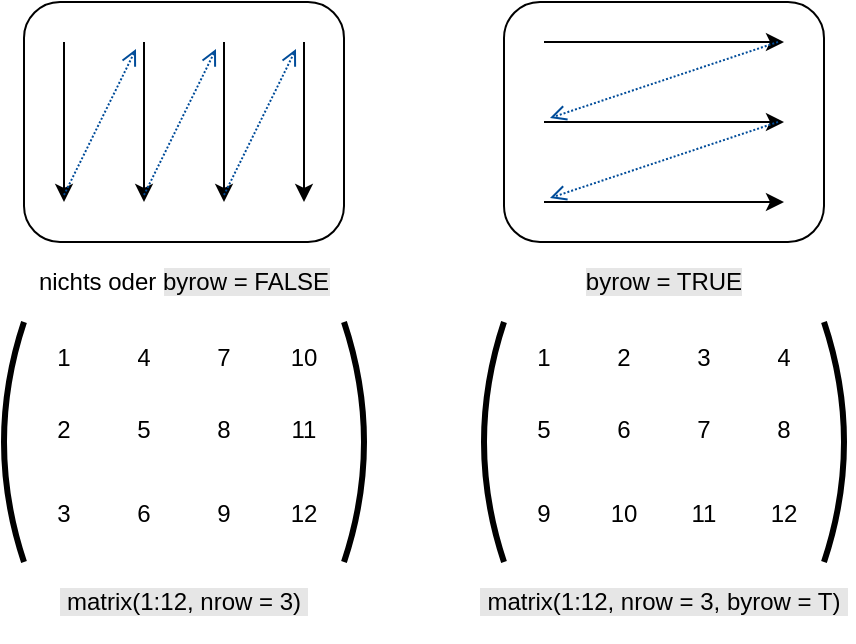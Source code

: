 <mxfile version="20.6.2" type="device"><diagram id="cylgalSGNqAXXmR79dvc" name="Seite-1"><mxGraphModel dx="600" dy="382" grid="1" gridSize="10" guides="1" tooltips="1" connect="1" arrows="1" fold="1" page="1" pageScale="1" pageWidth="1169" pageHeight="827" math="0" shadow="0"><root><mxCell id="0"/><mxCell id="1" parent="0"/><mxCell id="M8tTN_3WEADDqc7Yf80z-39" value="" style="shape=table;html=1;whiteSpace=wrap;startSize=0;container=1;collapsible=0;childLayout=tableLayout;columnLines=0;rowLines=0;dashed=1;dashPattern=1 1;rounded=0;arcSize=17;strokeColor=none;" parent="1" vertex="1"><mxGeometry x="400" y="320" width="160" height="120" as="geometry"/></mxCell><mxCell id="M8tTN_3WEADDqc7Yf80z-40" value="" style="shape=tableRow;horizontal=0;startSize=0;swimlaneHead=0;swimlaneBody=0;top=0;left=0;bottom=0;right=0;collapsible=0;dropTarget=0;fillColor=none;points=[[0,0.5],[1,0.5]];portConstraint=eastwest;" parent="M8tTN_3WEADDqc7Yf80z-39" vertex="1"><mxGeometry width="160" height="36" as="geometry"/></mxCell><mxCell id="M8tTN_3WEADDqc7Yf80z-41" value="1" style="shape=partialRectangle;html=1;whiteSpace=wrap;connectable=0;fillColor=none;top=0;left=0;bottom=0;right=0;overflow=hidden;fontSize=12;" parent="M8tTN_3WEADDqc7Yf80z-40" vertex="1"><mxGeometry width="40" height="36" as="geometry"><mxRectangle width="40" height="36" as="alternateBounds"/></mxGeometry></mxCell><mxCell id="M8tTN_3WEADDqc7Yf80z-42" value="2" style="shape=partialRectangle;html=1;whiteSpace=wrap;connectable=0;fillColor=none;top=0;left=0;bottom=0;right=0;overflow=hidden;fontSize=12;" parent="M8tTN_3WEADDqc7Yf80z-40" vertex="1"><mxGeometry x="40" width="40" height="36" as="geometry"><mxRectangle width="40" height="36" as="alternateBounds"/></mxGeometry></mxCell><mxCell id="M8tTN_3WEADDqc7Yf80z-43" value="3" style="shape=partialRectangle;html=1;whiteSpace=wrap;connectable=0;fillColor=none;top=0;left=0;bottom=0;right=0;overflow=hidden;fontSize=12;" parent="M8tTN_3WEADDqc7Yf80z-40" vertex="1"><mxGeometry x="80" width="40" height="36" as="geometry"><mxRectangle width="40" height="36" as="alternateBounds"/></mxGeometry></mxCell><mxCell id="M8tTN_3WEADDqc7Yf80z-44" value="4" style="shape=partialRectangle;html=1;whiteSpace=wrap;connectable=0;fillColor=none;top=0;left=0;bottom=0;right=0;overflow=hidden;fontSize=12;" parent="M8tTN_3WEADDqc7Yf80z-40" vertex="1"><mxGeometry x="120" width="40" height="36" as="geometry"><mxRectangle width="40" height="36" as="alternateBounds"/></mxGeometry></mxCell><mxCell id="M8tTN_3WEADDqc7Yf80z-45" value="" style="shape=tableRow;horizontal=0;startSize=0;swimlaneHead=0;swimlaneBody=0;top=0;left=0;bottom=0;right=0;collapsible=0;dropTarget=0;fillColor=none;points=[[0,0.5],[1,0.5]];portConstraint=eastwest;" parent="M8tTN_3WEADDqc7Yf80z-39" vertex="1"><mxGeometry y="36" width="160" height="36" as="geometry"/></mxCell><mxCell id="M8tTN_3WEADDqc7Yf80z-46" value="5" style="shape=partialRectangle;html=1;whiteSpace=wrap;connectable=0;fillColor=none;top=0;left=0;bottom=0;right=0;overflow=hidden;fontSize=12;" parent="M8tTN_3WEADDqc7Yf80z-45" vertex="1"><mxGeometry width="40" height="36" as="geometry"><mxRectangle width="40" height="36" as="alternateBounds"/></mxGeometry></mxCell><mxCell id="M8tTN_3WEADDqc7Yf80z-47" value="6" style="shape=partialRectangle;html=1;whiteSpace=wrap;connectable=0;fillColor=none;top=0;left=0;bottom=0;right=0;overflow=hidden;fontSize=12;" parent="M8tTN_3WEADDqc7Yf80z-45" vertex="1"><mxGeometry x="40" width="40" height="36" as="geometry"><mxRectangle width="40" height="36" as="alternateBounds"/></mxGeometry></mxCell><mxCell id="M8tTN_3WEADDqc7Yf80z-48" value="7" style="shape=partialRectangle;html=1;whiteSpace=wrap;connectable=0;fillColor=none;top=0;left=0;bottom=0;right=0;overflow=hidden;fontSize=12;" parent="M8tTN_3WEADDqc7Yf80z-45" vertex="1"><mxGeometry x="80" width="40" height="36" as="geometry"><mxRectangle width="40" height="36" as="alternateBounds"/></mxGeometry></mxCell><mxCell id="M8tTN_3WEADDqc7Yf80z-49" value="8" style="shape=partialRectangle;html=1;whiteSpace=wrap;connectable=0;fillColor=none;top=0;left=0;bottom=0;right=0;overflow=hidden;fontSize=12;" parent="M8tTN_3WEADDqc7Yf80z-45" vertex="1"><mxGeometry x="120" width="40" height="36" as="geometry"><mxRectangle width="40" height="36" as="alternateBounds"/></mxGeometry></mxCell><mxCell id="M8tTN_3WEADDqc7Yf80z-50" value="" style="shape=tableRow;horizontal=0;startSize=0;swimlaneHead=0;swimlaneBody=0;top=0;left=0;bottom=0;right=0;collapsible=0;dropTarget=0;fillColor=none;points=[[0,0.5],[1,0.5]];portConstraint=eastwest;" parent="M8tTN_3WEADDqc7Yf80z-39" vertex="1"><mxGeometry y="72" width="160" height="48" as="geometry"/></mxCell><mxCell id="M8tTN_3WEADDqc7Yf80z-51" value="9" style="shape=partialRectangle;html=1;whiteSpace=wrap;connectable=0;fillColor=none;top=0;left=0;bottom=0;right=0;overflow=hidden;fontSize=12;strokeColor=none;" parent="M8tTN_3WEADDqc7Yf80z-50" vertex="1"><mxGeometry width="40" height="48" as="geometry"><mxRectangle width="40" height="48" as="alternateBounds"/></mxGeometry></mxCell><mxCell id="M8tTN_3WEADDqc7Yf80z-52" value="10" style="shape=partialRectangle;html=1;whiteSpace=wrap;connectable=0;fillColor=none;top=0;left=0;bottom=0;right=0;overflow=hidden;fontSize=12;" parent="M8tTN_3WEADDqc7Yf80z-50" vertex="1"><mxGeometry x="40" width="40" height="48" as="geometry"><mxRectangle width="40" height="48" as="alternateBounds"/></mxGeometry></mxCell><mxCell id="M8tTN_3WEADDqc7Yf80z-53" value="11" style="shape=partialRectangle;html=1;whiteSpace=wrap;connectable=0;fillColor=none;top=0;left=0;bottom=0;right=0;overflow=hidden;fontSize=12;" parent="M8tTN_3WEADDqc7Yf80z-50" vertex="1"><mxGeometry x="80" width="40" height="48" as="geometry"><mxRectangle width="40" height="48" as="alternateBounds"/></mxGeometry></mxCell><mxCell id="M8tTN_3WEADDqc7Yf80z-54" value="12" style="shape=partialRectangle;html=1;whiteSpace=wrap;connectable=0;fillColor=none;top=0;left=0;bottom=0;right=0;overflow=hidden;fontSize=12;" parent="M8tTN_3WEADDqc7Yf80z-50" vertex="1"><mxGeometry x="120" width="40" height="48" as="geometry"><mxRectangle width="40" height="48" as="alternateBounds"/></mxGeometry></mxCell><mxCell id="M8tTN_3WEADDqc7Yf80z-20" value="" style="rounded=1;whiteSpace=wrap;html=1;fillColor=none;" parent="1" vertex="1"><mxGeometry x="400" y="160" width="160" height="120" as="geometry"/></mxCell><mxCell id="M8tTN_3WEADDqc7Yf80z-18" value="" style="rounded=1;whiteSpace=wrap;html=1;fillColor=none;" parent="1" vertex="1"><mxGeometry x="160" y="160" width="160" height="120" as="geometry"/></mxCell><mxCell id="M8tTN_3WEADDqc7Yf80z-5" value="" style="endArrow=classic;html=1;rounded=0;" parent="1" edge="1"><mxGeometry width="50" height="50" relative="1" as="geometry"><mxPoint x="180" y="180" as="sourcePoint"/><mxPoint x="180" y="260" as="targetPoint"/></mxGeometry></mxCell><mxCell id="M8tTN_3WEADDqc7Yf80z-6" value="" style="endArrow=classic;html=1;rounded=0;" parent="1" edge="1"><mxGeometry width="50" height="50" relative="1" as="geometry"><mxPoint x="220" y="180" as="sourcePoint"/><mxPoint x="220" y="260" as="targetPoint"/></mxGeometry></mxCell><mxCell id="M8tTN_3WEADDqc7Yf80z-8" value="" style="endArrow=classic;html=1;rounded=0;" parent="1" edge="1"><mxGeometry width="50" height="50" relative="1" as="geometry"><mxPoint x="260" y="180" as="sourcePoint"/><mxPoint x="260" y="260" as="targetPoint"/></mxGeometry></mxCell><mxCell id="M8tTN_3WEADDqc7Yf80z-9" value="" style="endArrow=classic;html=1;rounded=0;" parent="1" edge="1"><mxGeometry width="50" height="50" relative="1" as="geometry"><mxPoint x="300" y="180" as="sourcePoint"/><mxPoint x="300" y="260" as="targetPoint"/></mxGeometry></mxCell><mxCell id="M8tTN_3WEADDqc7Yf80z-10" value="" style="endArrow=open;html=1;rounded=0;dashed=1;dashPattern=1 1;strokeColor=#004C99;endFill=0;" parent="1" edge="1"><mxGeometry width="50" height="50" relative="1" as="geometry"><mxPoint x="180" y="256.5" as="sourcePoint"/><mxPoint x="216" y="183.5" as="targetPoint"/></mxGeometry></mxCell><mxCell id="M8tTN_3WEADDqc7Yf80z-13" value="" style="endArrow=classic;html=1;rounded=0;" parent="1" edge="1"><mxGeometry width="50" height="50" relative="1" as="geometry"><mxPoint x="420" y="180.0" as="sourcePoint"/><mxPoint x="540" y="180" as="targetPoint"/></mxGeometry></mxCell><mxCell id="M8tTN_3WEADDqc7Yf80z-14" value="" style="endArrow=classic;html=1;rounded=0;" parent="1" edge="1"><mxGeometry width="50" height="50" relative="1" as="geometry"><mxPoint x="420" y="220.0" as="sourcePoint"/><mxPoint x="540" y="220.0" as="targetPoint"/></mxGeometry></mxCell><mxCell id="M8tTN_3WEADDqc7Yf80z-15" value="" style="endArrow=classic;html=1;rounded=0;" parent="1" edge="1"><mxGeometry width="50" height="50" relative="1" as="geometry"><mxPoint x="420" y="260.0" as="sourcePoint"/><mxPoint x="540" y="260.0" as="targetPoint"/></mxGeometry></mxCell><mxCell id="M8tTN_3WEADDqc7Yf80z-16" value="" style="endArrow=open;html=1;rounded=0;dashed=1;dashPattern=1 1;strokeColor=#004C99;endFill=0;" parent="1" edge="1"><mxGeometry width="50" height="50" relative="1" as="geometry"><mxPoint x="537" y="180" as="sourcePoint"/><mxPoint x="423" y="218" as="targetPoint"/></mxGeometry></mxCell><mxCell id="M8tTN_3WEADDqc7Yf80z-21" value="nichts oder &lt;span style=&quot;background-color: rgb(230, 230, 230);&quot;&gt;byrow = FALSE&lt;/span&gt;" style="text;html=1;strokeColor=none;fillColor=none;align=center;verticalAlign=middle;whiteSpace=wrap;rounded=0;" parent="1" vertex="1"><mxGeometry x="160" y="280" width="160" height="40" as="geometry"/></mxCell><mxCell id="M8tTN_3WEADDqc7Yf80z-22" value="&lt;span style=&quot;background-color: rgb(230, 230, 230);&quot;&gt;byrow = TRUE&lt;/span&gt;" style="text;html=1;strokeColor=none;fillColor=none;align=center;verticalAlign=middle;whiteSpace=wrap;rounded=0;" parent="1" vertex="1"><mxGeometry x="400" y="280" width="160" height="40" as="geometry"/></mxCell><mxCell id="M8tTN_3WEADDqc7Yf80z-23" value="" style="shape=table;html=1;whiteSpace=wrap;startSize=0;container=1;collapsible=0;childLayout=tableLayout;columnLines=0;rowLines=0;dashed=1;dashPattern=1 1;rounded=0;strokeColor=none;" parent="1" vertex="1"><mxGeometry x="160" y="320" width="160" height="120" as="geometry"/></mxCell><mxCell id="M8tTN_3WEADDqc7Yf80z-24" value="" style="shape=tableRow;horizontal=0;startSize=0;swimlaneHead=0;swimlaneBody=0;top=0;left=0;bottom=0;right=0;collapsible=0;dropTarget=0;fillColor=none;points=[[0,0.5],[1,0.5]];portConstraint=eastwest;" parent="M8tTN_3WEADDqc7Yf80z-23" vertex="1"><mxGeometry width="160" height="36" as="geometry"/></mxCell><mxCell id="M8tTN_3WEADDqc7Yf80z-36" value="1" style="shape=partialRectangle;html=1;whiteSpace=wrap;connectable=0;fillColor=none;top=0;left=0;bottom=0;right=0;overflow=hidden;fontSize=12;" parent="M8tTN_3WEADDqc7Yf80z-24" vertex="1"><mxGeometry width="40" height="36" as="geometry"><mxRectangle width="40" height="36" as="alternateBounds"/></mxGeometry></mxCell><mxCell id="M8tTN_3WEADDqc7Yf80z-25" value="4" style="shape=partialRectangle;html=1;whiteSpace=wrap;connectable=0;fillColor=none;top=0;left=0;bottom=0;right=0;overflow=hidden;fontSize=12;" parent="M8tTN_3WEADDqc7Yf80z-24" vertex="1"><mxGeometry x="40" width="40" height="36" as="geometry"><mxRectangle width="40" height="36" as="alternateBounds"/></mxGeometry></mxCell><mxCell id="M8tTN_3WEADDqc7Yf80z-26" value="7" style="shape=partialRectangle;html=1;whiteSpace=wrap;connectable=0;fillColor=none;top=0;left=0;bottom=0;right=0;overflow=hidden;fontSize=12;" parent="M8tTN_3WEADDqc7Yf80z-24" vertex="1"><mxGeometry x="80" width="40" height="36" as="geometry"><mxRectangle width="40" height="36" as="alternateBounds"/></mxGeometry></mxCell><mxCell id="M8tTN_3WEADDqc7Yf80z-27" value="10" style="shape=partialRectangle;html=1;whiteSpace=wrap;connectable=0;fillColor=none;top=0;left=0;bottom=0;right=0;overflow=hidden;fontSize=12;" parent="M8tTN_3WEADDqc7Yf80z-24" vertex="1"><mxGeometry x="120" width="40" height="36" as="geometry"><mxRectangle width="40" height="36" as="alternateBounds"/></mxGeometry></mxCell><mxCell id="M8tTN_3WEADDqc7Yf80z-28" value="" style="shape=tableRow;horizontal=0;startSize=0;swimlaneHead=0;swimlaneBody=0;top=0;left=0;bottom=0;right=0;collapsible=0;dropTarget=0;fillColor=none;points=[[0,0.5],[1,0.5]];portConstraint=eastwest;" parent="M8tTN_3WEADDqc7Yf80z-23" vertex="1"><mxGeometry y="36" width="160" height="36" as="geometry"/></mxCell><mxCell id="M8tTN_3WEADDqc7Yf80z-37" value="2" style="shape=partialRectangle;html=1;whiteSpace=wrap;connectable=0;fillColor=none;top=0;left=0;bottom=0;right=0;overflow=hidden;fontSize=12;" parent="M8tTN_3WEADDqc7Yf80z-28" vertex="1"><mxGeometry width="40" height="36" as="geometry"><mxRectangle width="40" height="36" as="alternateBounds"/></mxGeometry></mxCell><mxCell id="M8tTN_3WEADDqc7Yf80z-29" value="5" style="shape=partialRectangle;html=1;whiteSpace=wrap;connectable=0;fillColor=none;top=0;left=0;bottom=0;right=0;overflow=hidden;fontSize=12;" parent="M8tTN_3WEADDqc7Yf80z-28" vertex="1"><mxGeometry x="40" width="40" height="36" as="geometry"><mxRectangle width="40" height="36" as="alternateBounds"/></mxGeometry></mxCell><mxCell id="M8tTN_3WEADDqc7Yf80z-30" value="8" style="shape=partialRectangle;html=1;whiteSpace=wrap;connectable=0;fillColor=none;top=0;left=0;bottom=0;right=0;overflow=hidden;fontSize=12;" parent="M8tTN_3WEADDqc7Yf80z-28" vertex="1"><mxGeometry x="80" width="40" height="36" as="geometry"><mxRectangle width="40" height="36" as="alternateBounds"/></mxGeometry></mxCell><mxCell id="M8tTN_3WEADDqc7Yf80z-31" value="11" style="shape=partialRectangle;html=1;whiteSpace=wrap;connectable=0;fillColor=none;top=0;left=0;bottom=0;right=0;overflow=hidden;fontSize=12;" parent="M8tTN_3WEADDqc7Yf80z-28" vertex="1"><mxGeometry x="120" width="40" height="36" as="geometry"><mxRectangle width="40" height="36" as="alternateBounds"/></mxGeometry></mxCell><mxCell id="M8tTN_3WEADDqc7Yf80z-32" value="" style="shape=tableRow;horizontal=0;startSize=0;swimlaneHead=0;swimlaneBody=0;top=0;left=0;bottom=0;right=0;collapsible=0;dropTarget=0;fillColor=none;points=[[0,0.5],[1,0.5]];portConstraint=eastwest;" parent="M8tTN_3WEADDqc7Yf80z-23" vertex="1"><mxGeometry y="72" width="160" height="48" as="geometry"/></mxCell><mxCell id="M8tTN_3WEADDqc7Yf80z-38" value="3" style="shape=partialRectangle;html=1;whiteSpace=wrap;connectable=0;fillColor=none;top=0;left=0;bottom=0;right=0;overflow=hidden;fontSize=12;" parent="M8tTN_3WEADDqc7Yf80z-32" vertex="1"><mxGeometry width="40" height="48" as="geometry"><mxRectangle width="40" height="48" as="alternateBounds"/></mxGeometry></mxCell><mxCell id="M8tTN_3WEADDqc7Yf80z-33" value="6" style="shape=partialRectangle;html=1;whiteSpace=wrap;connectable=0;fillColor=none;top=0;left=0;bottom=0;right=0;overflow=hidden;fontSize=12;" parent="M8tTN_3WEADDqc7Yf80z-32" vertex="1"><mxGeometry x="40" width="40" height="48" as="geometry"><mxRectangle width="40" height="48" as="alternateBounds"/></mxGeometry></mxCell><mxCell id="M8tTN_3WEADDqc7Yf80z-34" value="9" style="shape=partialRectangle;html=1;whiteSpace=wrap;connectable=0;fillColor=none;top=0;left=0;bottom=0;right=0;overflow=hidden;fontSize=12;" parent="M8tTN_3WEADDqc7Yf80z-32" vertex="1"><mxGeometry x="80" width="40" height="48" as="geometry"><mxRectangle width="40" height="48" as="alternateBounds"/></mxGeometry></mxCell><mxCell id="M8tTN_3WEADDqc7Yf80z-35" value="12" style="shape=partialRectangle;html=1;whiteSpace=wrap;connectable=0;fillColor=none;top=0;left=0;bottom=0;right=0;overflow=hidden;fontSize=12;" parent="M8tTN_3WEADDqc7Yf80z-32" vertex="1"><mxGeometry x="120" width="40" height="48" as="geometry"><mxRectangle width="40" height="48" as="alternateBounds"/></mxGeometry></mxCell><mxCell id="M8tTN_3WEADDqc7Yf80z-84" value="&lt;span style=&quot;background-color: rgb(230, 230, 230);&quot;&gt;&amp;nbsp;matrix(1:12, nrow = 3)&amp;nbsp;&lt;/span&gt;" style="text;html=1;strokeColor=none;fillColor=none;align=center;verticalAlign=middle;whiteSpace=wrap;rounded=0;" parent="1" vertex="1"><mxGeometry x="160" y="440" width="160" height="40" as="geometry"/></mxCell><mxCell id="M8tTN_3WEADDqc7Yf80z-85" value="&lt;font style=&quot;font-size: 12px; background-color: rgb(230, 230, 230);&quot;&gt;&amp;nbsp;matrix(1:12, nrow = 3, byrow = T)&amp;nbsp;&lt;/font&gt;" style="text;html=1;strokeColor=none;fillColor=none;align=center;verticalAlign=middle;whiteSpace=wrap;rounded=0;" parent="1" vertex="1"><mxGeometry x="385" y="440" width="190" height="40" as="geometry"/></mxCell><mxCell id="t9--A5PLE1yVbm7PXzp4-2" value="" style="endArrow=open;html=1;rounded=0;dashed=1;dashPattern=1 1;strokeColor=#004C99;endFill=0;" edge="1" parent="1"><mxGeometry x="160" y="160" width="50" height="50" relative="1" as="geometry"><mxPoint x="220" y="256.5" as="sourcePoint"/><mxPoint x="256" y="183.5" as="targetPoint"/></mxGeometry></mxCell><mxCell id="t9--A5PLE1yVbm7PXzp4-3" value="" style="endArrow=open;html=1;rounded=0;dashed=1;dashPattern=1 1;strokeColor=#004C99;endFill=0;" edge="1" parent="1"><mxGeometry x="160" y="160" width="50" height="50" relative="1" as="geometry"><mxPoint x="260" y="256.5" as="sourcePoint"/><mxPoint x="296" y="183.5" as="targetPoint"/></mxGeometry></mxCell><mxCell id="t9--A5PLE1yVbm7PXzp4-4" value="" style="endArrow=open;html=1;rounded=0;dashed=1;dashPattern=1 1;strokeColor=#004C99;endFill=0;" edge="1" parent="1"><mxGeometry width="50" height="50" relative="1" as="geometry"><mxPoint x="537" y="220" as="sourcePoint"/><mxPoint x="423" y="258" as="targetPoint"/></mxGeometry></mxCell><mxCell id="t9--A5PLE1yVbm7PXzp4-7" value="" style="endArrow=none;html=1;fontSize=70;exitX=0;exitY=0;exitDx=0;exitDy=0;curved=1;endFill=0;strokeWidth=3;" edge="1" parent="1" source="M8tTN_3WEADDqc7Yf80z-84"><mxGeometry width="50" height="50" relative="1" as="geometry"><mxPoint x="110" y="370" as="sourcePoint"/><mxPoint x="160" y="320" as="targetPoint"/><Array as="points"><mxPoint x="150" y="410"/><mxPoint x="150" y="350"/></Array></mxGeometry></mxCell><mxCell id="t9--A5PLE1yVbm7PXzp4-9" value="" style="endArrow=none;html=1;fontSize=70;exitX=0;exitY=0;exitDx=0;exitDy=0;curved=1;endFill=0;strokeWidth=3;" edge="1" parent="1"><mxGeometry width="50" height="50" relative="1" as="geometry"><mxPoint x="400.0" y="440" as="sourcePoint"/><mxPoint x="400" y="320" as="targetPoint"/><Array as="points"><mxPoint x="390" y="410"/><mxPoint x="390" y="350"/></Array></mxGeometry></mxCell><mxCell id="t9--A5PLE1yVbm7PXzp4-10" value="" style="endArrow=none;html=1;fontSize=70;exitX=0;exitY=0;exitDx=0;exitDy=0;curved=1;endFill=0;strokeWidth=3;" edge="1" parent="1"><mxGeometry width="50" height="50" relative="1" as="geometry"><mxPoint x="320" y="440" as="sourcePoint"/><mxPoint x="320.0" y="320" as="targetPoint"/><Array as="points"><mxPoint x="330.0" y="410"/><mxPoint x="330.0" y="350"/></Array></mxGeometry></mxCell><mxCell id="t9--A5PLE1yVbm7PXzp4-11" value="" style="endArrow=none;html=1;fontSize=70;exitX=0;exitY=0;exitDx=0;exitDy=0;curved=1;endFill=0;strokeWidth=3;" edge="1" parent="1"><mxGeometry width="50" height="50" relative="1" as="geometry"><mxPoint x="560" y="440" as="sourcePoint"/><mxPoint x="560.0" y="320" as="targetPoint"/><Array as="points"><mxPoint x="570.0" y="410"/><mxPoint x="570.0" y="350"/></Array></mxGeometry></mxCell></root></mxGraphModel></diagram></mxfile>